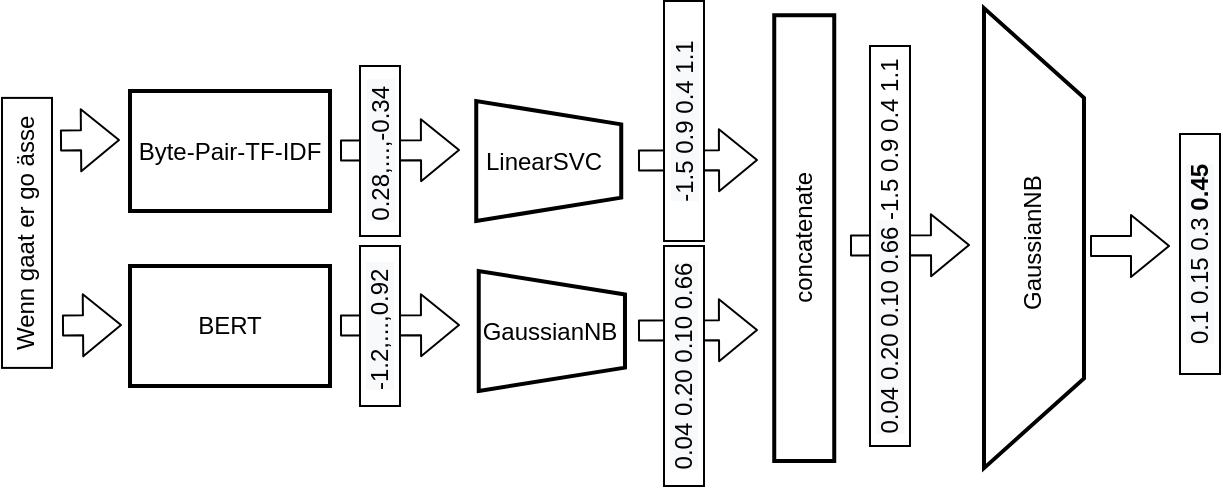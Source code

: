 <mxfile version="13.9.9" type="device"><diagram id="GPe6kTI_wvaHtJHhyd1X" name="Seite-1"><mxGraphModel dx="1106" dy="852" grid="1" gridSize="10" guides="1" tooltips="1" connect="1" arrows="1" fold="1" page="1" pageScale="1" pageWidth="827" pageHeight="1169" math="0" shadow="0"><root><mxCell id="0"/><mxCell id="1" parent="0"/><mxCell id="X2FlD2R9BNp_OKYXN6Ld-61" value="" style="shape=flexArrow;endArrow=classic;html=1;exitX=0.25;exitY=1;exitDx=0;exitDy=0;" parent="1" edge="1"><mxGeometry width="50" height="50" relative="1" as="geometry"><mxPoint x="520" y="654.75" as="sourcePoint"/><mxPoint x="580" y="654.5" as="targetPoint"/></mxGeometry></mxCell><mxCell id="X2FlD2R9BNp_OKYXN6Ld-53" value="" style="shape=flexArrow;endArrow=classic;html=1;exitX=0.25;exitY=1;exitDx=0;exitDy=0;" parent="1" edge="1"><mxGeometry width="50" height="50" relative="1" as="geometry"><mxPoint x="265" y="694.76" as="sourcePoint"/><mxPoint x="325" y="694.51" as="targetPoint"/></mxGeometry></mxCell><mxCell id="X2FlD2R9BNp_OKYXN6Ld-51" value="" style="shape=flexArrow;endArrow=classic;html=1;exitX=0.25;exitY=1;exitDx=0;exitDy=0;" parent="1" edge="1"><mxGeometry width="50" height="50" relative="1" as="geometry"><mxPoint x="265" y="607.25" as="sourcePoint"/><mxPoint x="325" y="607" as="targetPoint"/></mxGeometry></mxCell><mxCell id="X2FlD2R9BNp_OKYXN6Ld-12" value="BERT" style="rounded=0;whiteSpace=wrap;html=1;strokeWidth=2;" parent="1" vertex="1"><mxGeometry x="160" y="665" width="100" height="60" as="geometry"/></mxCell><mxCell id="X2FlD2R9BNp_OKYXN6Ld-15" value="&lt;span style=&quot;color: rgb(0 , 0 , 0) ; font-family: &amp;#34;helvetica&amp;#34; ; font-size: 12px ; font-style: normal ; font-weight: 400 ; letter-spacing: normal ; text-align: center ; text-indent: 0px ; text-transform: none ; word-spacing: 0px ; background-color: rgb(248 , 249 , 250) ; display: inline ; float: none&quot;&gt;0.28,...,-0.34&amp;nbsp;&lt;/span&gt;" style="rounded=0;whiteSpace=wrap;html=1;rotation=-90;" parent="1" vertex="1"><mxGeometry x="242.5" y="597.5" width="85" height="20" as="geometry"/></mxCell><mxCell id="X2FlD2R9BNp_OKYXN6Ld-16" value="" style="shape=flexArrow;endArrow=classic;html=1;exitX=0.25;exitY=1;exitDx=0;exitDy=0;" parent="1" edge="1"><mxGeometry width="50" height="50" relative="1" as="geometry"><mxPoint x="126" y="694.75" as="sourcePoint"/><mxPoint x="156" y="694.5" as="targetPoint"/></mxGeometry></mxCell><mxCell id="X2FlD2R9BNp_OKYXN6Ld-9" value="Wenn gaat er go ässe" style="text;html=1;align=center;verticalAlign=middle;whiteSpace=wrap;rounded=0;rotation=-90;strokeColor=#000000;" parent="1" vertex="1"><mxGeometry x="41" y="635.95" width="135" height="25" as="geometry"/></mxCell><mxCell id="X2FlD2R9BNp_OKYXN6Ld-18" value="Byte-Pair-TF-IDF" style="rounded=0;whiteSpace=wrap;html=1;strokeWidth=2;" parent="1" vertex="1"><mxGeometry x="160" y="577.5" width="100" height="60" as="geometry"/></mxCell><mxCell id="X2FlD2R9BNp_OKYXN6Ld-45" value="" style="shape=flexArrow;endArrow=classic;html=1;exitX=0.25;exitY=1;exitDx=0;exitDy=0;" parent="1" edge="1"><mxGeometry width="50" height="50" relative="1" as="geometry"><mxPoint x="125" y="602.25" as="sourcePoint"/><mxPoint x="155" y="602" as="targetPoint"/></mxGeometry></mxCell><mxCell id="X2FlD2R9BNp_OKYXN6Ld-6" value="" style="verticalLabelPosition=bottom;verticalAlign=top;html=1;shape=trapezoid;perimeter=trapezoidPerimeter;whiteSpace=wrap;size=0.195;arcSize=10;flipV=1;strokeWidth=2;rotation=-90;" parent="1" vertex="1"><mxGeometry x="339.37" y="576.25" width="60" height="72.5" as="geometry"/></mxCell><mxCell id="X2FlD2R9BNp_OKYXN6Ld-7" value="LinearSVC" style="text;html=1;strokeColor=none;fillColor=none;align=center;verticalAlign=middle;whiteSpace=wrap;rounded=0;rotation=0;" parent="1" vertex="1"><mxGeometry x="347.12" y="602.5" width="40" height="20" as="geometry"/></mxCell><mxCell id="X2FlD2R9BNp_OKYXN6Ld-48" value="" style="verticalLabelPosition=bottom;verticalAlign=top;html=1;shape=trapezoid;perimeter=trapezoidPerimeter;whiteSpace=wrap;size=0.195;arcSize=10;flipV=1;strokeWidth=2;rotation=-90;" parent="1" vertex="1"><mxGeometry x="340.93" y="660.95" width="60" height="73.12" as="geometry"/></mxCell><mxCell id="X2FlD2R9BNp_OKYXN6Ld-49" value="GaussianNB" style="text;html=1;strokeColor=none;fillColor=none;align=center;verticalAlign=middle;whiteSpace=wrap;rounded=0;rotation=0;" parent="1" vertex="1"><mxGeometry x="350.12" y="687.5" width="40" height="20" as="geometry"/></mxCell><mxCell id="X2FlD2R9BNp_OKYXN6Ld-50" value="&lt;span style=&quot;color: rgb(0 , 0 , 0) ; font-family: &amp;#34;helvetica&amp;#34; ; font-size: 12px ; font-style: normal ; font-weight: 400 ; letter-spacing: normal ; text-align: center ; text-indent: 0px ; text-transform: none ; word-spacing: 0px ; background-color: rgb(248 , 249 , 250) ; display: inline ; float: none&quot;&gt;-1.2,...,0.92&amp;nbsp;&lt;/span&gt;" style="rounded=0;whiteSpace=wrap;html=1;rotation=-90;" parent="1" vertex="1"><mxGeometry x="245" y="685" width="80" height="20" as="geometry"/></mxCell><mxCell id="X2FlD2R9BNp_OKYXN6Ld-57" value="" style="shape=flexArrow;endArrow=classic;html=1;exitX=0.25;exitY=1;exitDx=0;exitDy=0;" parent="1" edge="1"><mxGeometry width="50" height="50" relative="1" as="geometry"><mxPoint x="414" y="612.25" as="sourcePoint"/><mxPoint x="474" y="612" as="targetPoint"/></mxGeometry></mxCell><mxCell id="X2FlD2R9BNp_OKYXN6Ld-58" value="" style="shape=flexArrow;endArrow=classic;html=1;exitX=0.25;exitY=1;exitDx=0;exitDy=0;" parent="1" edge="1"><mxGeometry width="50" height="50" relative="1" as="geometry"><mxPoint x="414" y="697.25" as="sourcePoint"/><mxPoint x="474" y="697" as="targetPoint"/></mxGeometry></mxCell><mxCell id="X2FlD2R9BNp_OKYXN6Ld-56" value="&lt;span style=&quot;color: rgb(0 , 0 , 0) ; font-family: &amp;#34;helvetica&amp;#34; ; font-size: 12px ; font-style: normal ; font-weight: 400 ; letter-spacing: normal ; text-align: center ; text-indent: 0px ; text-transform: none ; word-spacing: 0px ; background-color: rgb(248 , 249 , 250) ; display: inline ; float: none&quot;&gt;-1.5 0.9 0.4 1.1&lt;/span&gt;" style="rounded=0;whiteSpace=wrap;html=1;rotation=-90;" parent="1" vertex="1"><mxGeometry x="377" y="582.5" width="120" height="20" as="geometry"/></mxCell><mxCell id="X2FlD2R9BNp_OKYXN6Ld-54" value="&lt;span style=&quot;color: rgb(0 , 0 , 0) ; font-family: &amp;#34;helvetica&amp;#34; ; font-size: 12px ; font-style: normal ; font-weight: 400 ; letter-spacing: normal ; text-align: center ; text-indent: 0px ; text-transform: none ; word-spacing: 0px ; background-color: rgb(248 , 249 , 250) ; display: inline ; float: none&quot;&gt;0.04 0.20 0.10 0.66&lt;/span&gt;" style="rounded=0;whiteSpace=wrap;html=1;rotation=-90;" parent="1" vertex="1"><mxGeometry x="377" y="705" width="120" height="20" as="geometry"/></mxCell><mxCell id="X2FlD2R9BNp_OKYXN6Ld-59" value="concatenate" style="rounded=0;whiteSpace=wrap;html=1;strokeWidth=2;fillColor=#ffffff;rotation=-90;" parent="1" vertex="1"><mxGeometry x="385.68" y="636.06" width="222.88" height="30" as="geometry"/></mxCell><mxCell id="X2FlD2R9BNp_OKYXN6Ld-60" value="&lt;span style=&quot;color: rgb(0 , 0 , 0) ; font-family: &amp;#34;helvetica&amp;#34; ; font-size: 12px ; font-style: normal ; font-weight: 400 ; letter-spacing: normal ; text-align: center ; text-indent: 0px ; text-transform: none ; word-spacing: 0px ; background-color: rgb(248 , 249 , 250) ; display: inline ; float: none&quot;&gt;0.04 0.20 0.10 0.66&amp;nbsp;&lt;/span&gt;&lt;span style=&quot;font-family: &amp;#34;helvetica&amp;#34;&quot;&gt;-1.5 0.9 0.4 1.1&lt;/span&gt;" style="rounded=0;whiteSpace=wrap;html=1;rotation=-90;" parent="1" vertex="1"><mxGeometry x="440" y="645" width="200" height="20" as="geometry"/></mxCell><mxCell id="X2FlD2R9BNp_OKYXN6Ld-62" value="" style="verticalLabelPosition=bottom;verticalAlign=top;html=1;shape=trapezoid;perimeter=trapezoidPerimeter;whiteSpace=wrap;size=0.195;arcSize=10;flipV=1;strokeWidth=2;rotation=-90;" parent="1" vertex="1"><mxGeometry x="497" y="626.06" width="230" height="50" as="geometry"/></mxCell><mxCell id="X2FlD2R9BNp_OKYXN6Ld-63" value="GaussianNB" style="text;html=1;strokeColor=none;fillColor=none;align=center;verticalAlign=middle;whiteSpace=wrap;rounded=0;rotation=-90;" parent="1" vertex="1"><mxGeometry x="566" y="644.997" width="92" height="16.667" as="geometry"/></mxCell><mxCell id="X2FlD2R9BNp_OKYXN6Ld-64" value="&lt;span style=&quot;color: rgb(0 , 0 , 0) ; font-family: &amp;#34;helvetica&amp;#34; ; font-size: 12px ; font-style: normal ; font-weight: 400 ; letter-spacing: normal ; text-align: center ; text-indent: 0px ; text-transform: none ; word-spacing: 0px ; background-color: rgb(248 , 249 , 250) ; display: inline ; float: none&quot;&gt;0.1 0.15 0.3 &lt;/span&gt;&lt;span style=&quot;color: rgb(0 , 0 , 0) ; font-family: &amp;#34;helvetica&amp;#34; ; font-size: 12px ; font-style: normal ; letter-spacing: normal ; text-align: center ; text-indent: 0px ; text-transform: none ; word-spacing: 0px ; background-color: rgb(248 , 249 , 250) ; display: inline ; float: none&quot;&gt;&lt;b&gt;0.45&lt;/b&gt;&lt;/span&gt;" style="rounded=0;whiteSpace=wrap;html=1;rotation=-90;" parent="1" vertex="1"><mxGeometry x="635" y="649" width="120" height="20" as="geometry"/></mxCell><mxCell id="X2FlD2R9BNp_OKYXN6Ld-65" value="" style="shape=flexArrow;endArrow=classic;html=1;" parent="1" edge="1"><mxGeometry width="50" height="50" relative="1" as="geometry"><mxPoint x="640" y="655" as="sourcePoint"/><mxPoint x="680" y="655" as="targetPoint"/></mxGeometry></mxCell></root></mxGraphModel></diagram></mxfile>